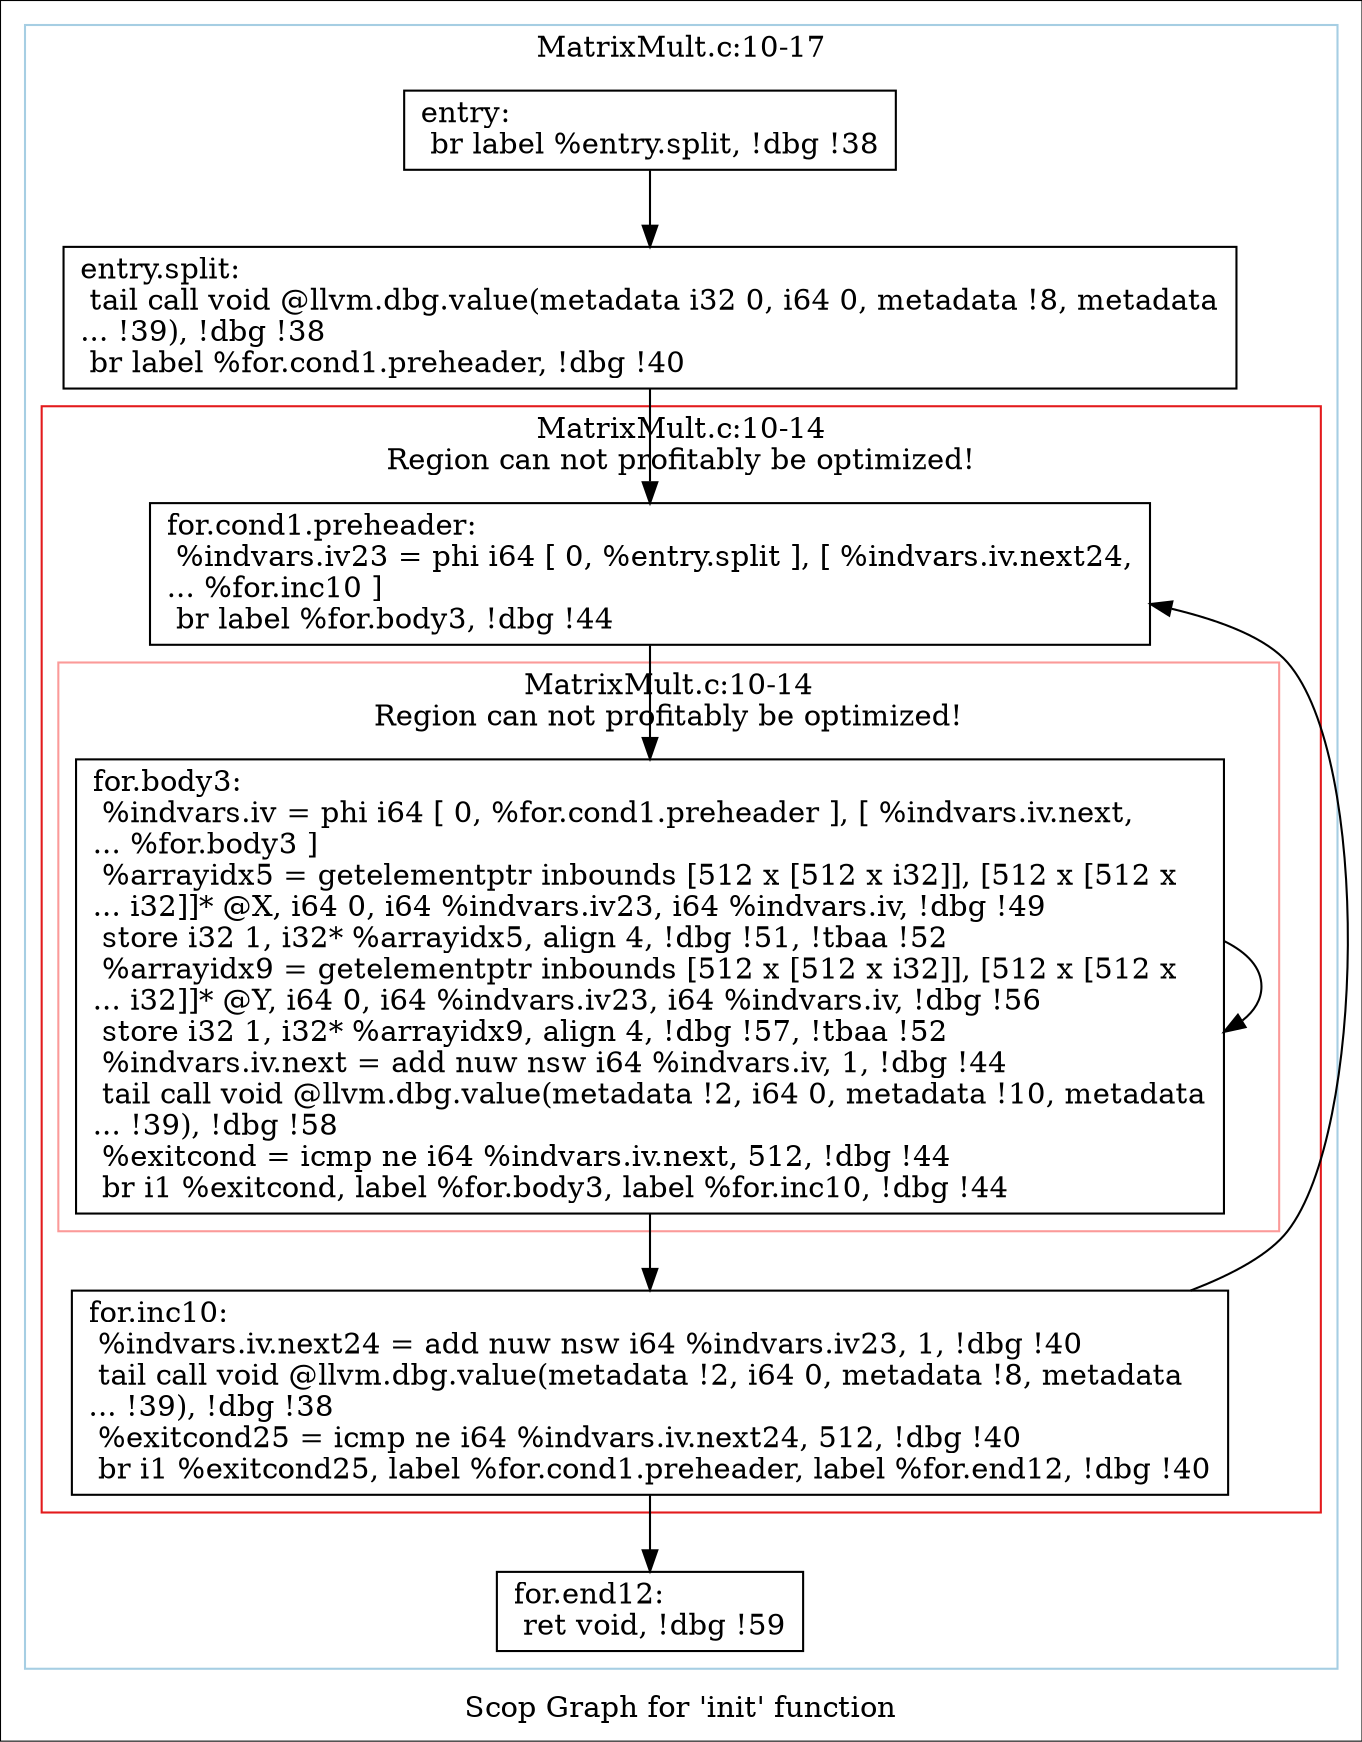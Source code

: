 digraph "Scop Graph for 'init' function" {
	label="Scop Graph for 'init' function";

	Node0x985c5c0 [shape=record,label="{entry:\l  br label %entry.split, !dbg !38\l}"];
	Node0x985c5c0 -> Node0x985b1f0;
	Node0x985b1f0 [shape=record,label="{entry.split:                                      \l  tail call void @llvm.dbg.value(metadata i32 0, i64 0, metadata !8, metadata\l... !39), !dbg !38\l  br label %for.cond1.preheader, !dbg !40\l}"];
	Node0x985b1f0 -> Node0x9862ff0;
	Node0x9862ff0 [shape=record,label="{for.cond1.preheader:                              \l  %indvars.iv23 = phi i64 [ 0, %entry.split ], [ %indvars.iv.next24,\l... %for.inc10 ]\l  br label %for.body3, !dbg !44\l}"];
	Node0x9862ff0 -> Node0x9783fb0;
	Node0x9783fb0 [shape=record,label="{for.body3:                                        \l  %indvars.iv = phi i64 [ 0, %for.cond1.preheader ], [ %indvars.iv.next,\l... %for.body3 ]\l  %arrayidx5 = getelementptr inbounds [512 x [512 x i32]], [512 x [512 x\l... i32]]* @X, i64 0, i64 %indvars.iv23, i64 %indvars.iv, !dbg !49\l  store i32 1, i32* %arrayidx5, align 4, !dbg !51, !tbaa !52\l  %arrayidx9 = getelementptr inbounds [512 x [512 x i32]], [512 x [512 x\l... i32]]* @Y, i64 0, i64 %indvars.iv23, i64 %indvars.iv, !dbg !56\l  store i32 1, i32* %arrayidx9, align 4, !dbg !57, !tbaa !52\l  %indvars.iv.next = add nuw nsw i64 %indvars.iv, 1, !dbg !44\l  tail call void @llvm.dbg.value(metadata !2, i64 0, metadata !10, metadata\l... !39), !dbg !58\l  %exitcond = icmp ne i64 %indvars.iv.next, 512, !dbg !44\l  br i1 %exitcond, label %for.body3, label %for.inc10, !dbg !44\l}"];
	Node0x9783fb0 -> Node0x9783fb0[constraint=false];
	Node0x9783fb0 -> Node0x98603f0;
	Node0x98603f0 [shape=record,label="{for.inc10:                                        \l  %indvars.iv.next24 = add nuw nsw i64 %indvars.iv23, 1, !dbg !40\l  tail call void @llvm.dbg.value(metadata !2, i64 0, metadata !8, metadata\l... !39), !dbg !38\l  %exitcond25 = icmp ne i64 %indvars.iv.next24, 512, !dbg !40\l  br i1 %exitcond25, label %for.cond1.preheader, label %for.end12, !dbg !40\l}"];
	Node0x98603f0 -> Node0x9862ff0[constraint=false];
	Node0x98603f0 -> Node0x985c670;
	Node0x985c670 [shape=record,label="{for.end12:                                        \l  ret void, !dbg !59\l}"];
	colorscheme = "paired12"
        subgraph cluster_0x98e4df0 {
          label = "MatrixMult.c:10-17
";
          style = solid;
          color = 1
          subgraph cluster_0x985e3d0 {
            label = "MatrixMult.c:10-14
Region can not profitably be optimized!";
            style = solid;
            color = 6
            subgraph cluster_0x985e6a0 {
              label = "MatrixMult.c:10-14
Region can not profitably be optimized!";
              style = solid;
              color = 5
              Node0x9783fb0;
            }
            Node0x9862ff0;
            Node0x98603f0;
          }
          Node0x985c5c0;
          Node0x985b1f0;
          Node0x985c670;
        }
}
